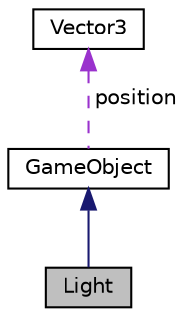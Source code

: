 digraph "Light"
{
  edge [fontname="Helvetica",fontsize="10",labelfontname="Helvetica",labelfontsize="10"];
  node [fontname="Helvetica",fontsize="10",shape=record];
  Node5 [label="Light",height=0.2,width=0.4,color="black", fillcolor="grey75", style="filled", fontcolor="black"];
  Node6 -> Node5 [dir="back",color="midnightblue",fontsize="10",style="solid",fontname="Helvetica"];
  Node6 [label="GameObject",height=0.2,width=0.4,color="black", fillcolor="white", style="filled",URL="$class_game_object.html"];
  Node7 -> Node6 [dir="back",color="darkorchid3",fontsize="10",style="dashed",label=" position" ,fontname="Helvetica"];
  Node7 [label="Vector3",height=0.2,width=0.4,color="black", fillcolor="white", style="filled",URL="$class_vector3.html"];
}
